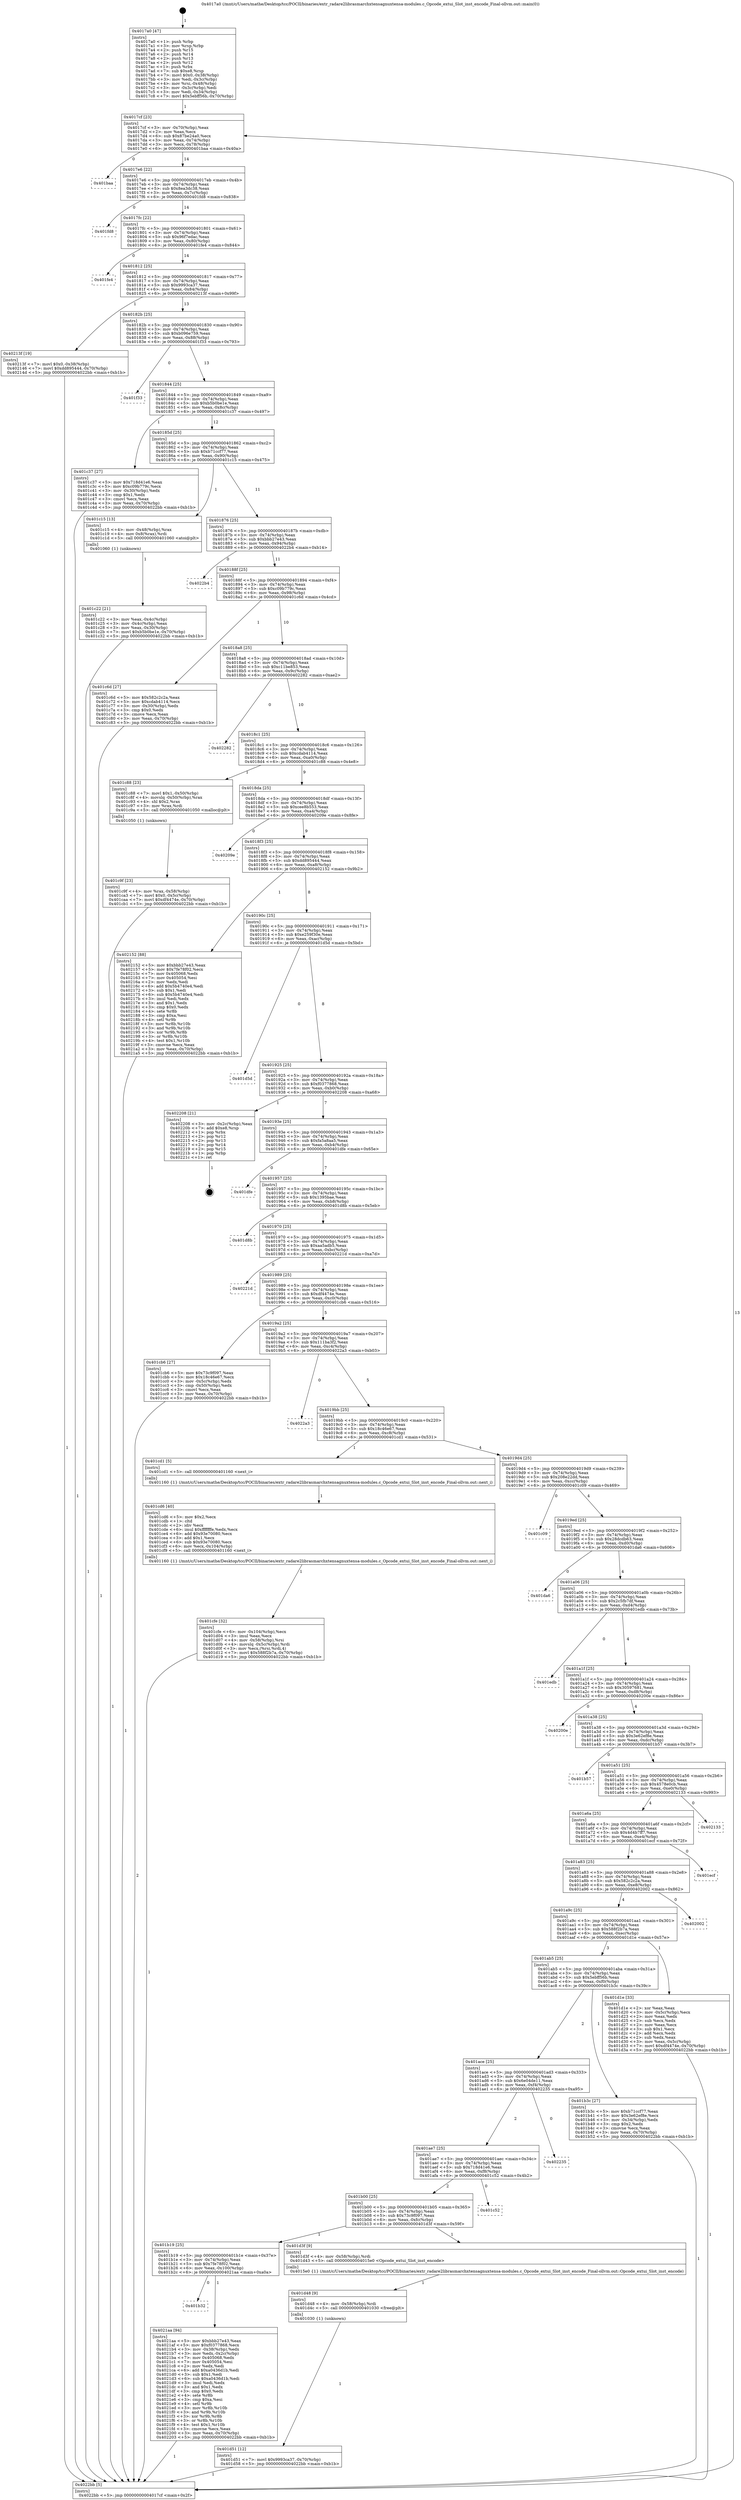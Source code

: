digraph "0x4017a0" {
  label = "0x4017a0 (/mnt/c/Users/mathe/Desktop/tcc/POCII/binaries/extr_radare2librasmarchxtensagnuxtensa-modules.c_Opcode_extui_Slot_inst_encode_Final-ollvm.out::main(0))"
  labelloc = "t"
  node[shape=record]

  Entry [label="",width=0.3,height=0.3,shape=circle,fillcolor=black,style=filled]
  "0x4017cf" [label="{
     0x4017cf [23]\l
     | [instrs]\l
     &nbsp;&nbsp;0x4017cf \<+3\>: mov -0x70(%rbp),%eax\l
     &nbsp;&nbsp;0x4017d2 \<+2\>: mov %eax,%ecx\l
     &nbsp;&nbsp;0x4017d4 \<+6\>: sub $0x87be24a0,%ecx\l
     &nbsp;&nbsp;0x4017da \<+3\>: mov %eax,-0x74(%rbp)\l
     &nbsp;&nbsp;0x4017dd \<+3\>: mov %ecx,-0x78(%rbp)\l
     &nbsp;&nbsp;0x4017e0 \<+6\>: je 0000000000401baa \<main+0x40a\>\l
  }"]
  "0x401baa" [label="{
     0x401baa\l
  }", style=dashed]
  "0x4017e6" [label="{
     0x4017e6 [22]\l
     | [instrs]\l
     &nbsp;&nbsp;0x4017e6 \<+5\>: jmp 00000000004017eb \<main+0x4b\>\l
     &nbsp;&nbsp;0x4017eb \<+3\>: mov -0x74(%rbp),%eax\l
     &nbsp;&nbsp;0x4017ee \<+5\>: sub $0x8ea3dc38,%eax\l
     &nbsp;&nbsp;0x4017f3 \<+3\>: mov %eax,-0x7c(%rbp)\l
     &nbsp;&nbsp;0x4017f6 \<+6\>: je 0000000000401fd8 \<main+0x838\>\l
  }"]
  Exit [label="",width=0.3,height=0.3,shape=circle,fillcolor=black,style=filled,peripheries=2]
  "0x401fd8" [label="{
     0x401fd8\l
  }", style=dashed]
  "0x4017fc" [label="{
     0x4017fc [22]\l
     | [instrs]\l
     &nbsp;&nbsp;0x4017fc \<+5\>: jmp 0000000000401801 \<main+0x61\>\l
     &nbsp;&nbsp;0x401801 \<+3\>: mov -0x74(%rbp),%eax\l
     &nbsp;&nbsp;0x401804 \<+5\>: sub $0x96f7edac,%eax\l
     &nbsp;&nbsp;0x401809 \<+3\>: mov %eax,-0x80(%rbp)\l
     &nbsp;&nbsp;0x40180c \<+6\>: je 0000000000401fe4 \<main+0x844\>\l
  }"]
  "0x401b32" [label="{
     0x401b32\l
  }", style=dashed]
  "0x401fe4" [label="{
     0x401fe4\l
  }", style=dashed]
  "0x401812" [label="{
     0x401812 [25]\l
     | [instrs]\l
     &nbsp;&nbsp;0x401812 \<+5\>: jmp 0000000000401817 \<main+0x77\>\l
     &nbsp;&nbsp;0x401817 \<+3\>: mov -0x74(%rbp),%eax\l
     &nbsp;&nbsp;0x40181a \<+5\>: sub $0x9993ca37,%eax\l
     &nbsp;&nbsp;0x40181f \<+6\>: mov %eax,-0x84(%rbp)\l
     &nbsp;&nbsp;0x401825 \<+6\>: je 000000000040213f \<main+0x99f\>\l
  }"]
  "0x4021aa" [label="{
     0x4021aa [94]\l
     | [instrs]\l
     &nbsp;&nbsp;0x4021aa \<+5\>: mov $0xbbb27e43,%eax\l
     &nbsp;&nbsp;0x4021af \<+5\>: mov $0xf0377868,%ecx\l
     &nbsp;&nbsp;0x4021b4 \<+3\>: mov -0x38(%rbp),%edx\l
     &nbsp;&nbsp;0x4021b7 \<+3\>: mov %edx,-0x2c(%rbp)\l
     &nbsp;&nbsp;0x4021ba \<+7\>: mov 0x405068,%edx\l
     &nbsp;&nbsp;0x4021c1 \<+7\>: mov 0x405054,%esi\l
     &nbsp;&nbsp;0x4021c8 \<+2\>: mov %edx,%edi\l
     &nbsp;&nbsp;0x4021ca \<+6\>: add $0xa0436d1b,%edi\l
     &nbsp;&nbsp;0x4021d0 \<+3\>: sub $0x1,%edi\l
     &nbsp;&nbsp;0x4021d3 \<+6\>: sub $0xa0436d1b,%edi\l
     &nbsp;&nbsp;0x4021d9 \<+3\>: imul %edi,%edx\l
     &nbsp;&nbsp;0x4021dc \<+3\>: and $0x1,%edx\l
     &nbsp;&nbsp;0x4021df \<+3\>: cmp $0x0,%edx\l
     &nbsp;&nbsp;0x4021e2 \<+4\>: sete %r8b\l
     &nbsp;&nbsp;0x4021e6 \<+3\>: cmp $0xa,%esi\l
     &nbsp;&nbsp;0x4021e9 \<+4\>: setl %r9b\l
     &nbsp;&nbsp;0x4021ed \<+3\>: mov %r8b,%r10b\l
     &nbsp;&nbsp;0x4021f0 \<+3\>: and %r9b,%r10b\l
     &nbsp;&nbsp;0x4021f3 \<+3\>: xor %r9b,%r8b\l
     &nbsp;&nbsp;0x4021f6 \<+3\>: or %r8b,%r10b\l
     &nbsp;&nbsp;0x4021f9 \<+4\>: test $0x1,%r10b\l
     &nbsp;&nbsp;0x4021fd \<+3\>: cmovne %ecx,%eax\l
     &nbsp;&nbsp;0x402200 \<+3\>: mov %eax,-0x70(%rbp)\l
     &nbsp;&nbsp;0x402203 \<+5\>: jmp 00000000004022bb \<main+0xb1b\>\l
  }"]
  "0x40213f" [label="{
     0x40213f [19]\l
     | [instrs]\l
     &nbsp;&nbsp;0x40213f \<+7\>: movl $0x0,-0x38(%rbp)\l
     &nbsp;&nbsp;0x402146 \<+7\>: movl $0xdd895444,-0x70(%rbp)\l
     &nbsp;&nbsp;0x40214d \<+5\>: jmp 00000000004022bb \<main+0xb1b\>\l
  }"]
  "0x40182b" [label="{
     0x40182b [25]\l
     | [instrs]\l
     &nbsp;&nbsp;0x40182b \<+5\>: jmp 0000000000401830 \<main+0x90\>\l
     &nbsp;&nbsp;0x401830 \<+3\>: mov -0x74(%rbp),%eax\l
     &nbsp;&nbsp;0x401833 \<+5\>: sub $0xb096e759,%eax\l
     &nbsp;&nbsp;0x401838 \<+6\>: mov %eax,-0x88(%rbp)\l
     &nbsp;&nbsp;0x40183e \<+6\>: je 0000000000401f33 \<main+0x793\>\l
  }"]
  "0x401d51" [label="{
     0x401d51 [12]\l
     | [instrs]\l
     &nbsp;&nbsp;0x401d51 \<+7\>: movl $0x9993ca37,-0x70(%rbp)\l
     &nbsp;&nbsp;0x401d58 \<+5\>: jmp 00000000004022bb \<main+0xb1b\>\l
  }"]
  "0x401f33" [label="{
     0x401f33\l
  }", style=dashed]
  "0x401844" [label="{
     0x401844 [25]\l
     | [instrs]\l
     &nbsp;&nbsp;0x401844 \<+5\>: jmp 0000000000401849 \<main+0xa9\>\l
     &nbsp;&nbsp;0x401849 \<+3\>: mov -0x74(%rbp),%eax\l
     &nbsp;&nbsp;0x40184c \<+5\>: sub $0xb5b0be1e,%eax\l
     &nbsp;&nbsp;0x401851 \<+6\>: mov %eax,-0x8c(%rbp)\l
     &nbsp;&nbsp;0x401857 \<+6\>: je 0000000000401c37 \<main+0x497\>\l
  }"]
  "0x401d48" [label="{
     0x401d48 [9]\l
     | [instrs]\l
     &nbsp;&nbsp;0x401d48 \<+4\>: mov -0x58(%rbp),%rdi\l
     &nbsp;&nbsp;0x401d4c \<+5\>: call 0000000000401030 \<free@plt\>\l
     | [calls]\l
     &nbsp;&nbsp;0x401030 \{1\} (unknown)\l
  }"]
  "0x401c37" [label="{
     0x401c37 [27]\l
     | [instrs]\l
     &nbsp;&nbsp;0x401c37 \<+5\>: mov $0x718d41e6,%eax\l
     &nbsp;&nbsp;0x401c3c \<+5\>: mov $0xc09b779c,%ecx\l
     &nbsp;&nbsp;0x401c41 \<+3\>: mov -0x30(%rbp),%edx\l
     &nbsp;&nbsp;0x401c44 \<+3\>: cmp $0x1,%edx\l
     &nbsp;&nbsp;0x401c47 \<+3\>: cmovl %ecx,%eax\l
     &nbsp;&nbsp;0x401c4a \<+3\>: mov %eax,-0x70(%rbp)\l
     &nbsp;&nbsp;0x401c4d \<+5\>: jmp 00000000004022bb \<main+0xb1b\>\l
  }"]
  "0x40185d" [label="{
     0x40185d [25]\l
     | [instrs]\l
     &nbsp;&nbsp;0x40185d \<+5\>: jmp 0000000000401862 \<main+0xc2\>\l
     &nbsp;&nbsp;0x401862 \<+3\>: mov -0x74(%rbp),%eax\l
     &nbsp;&nbsp;0x401865 \<+5\>: sub $0xb71ccf77,%eax\l
     &nbsp;&nbsp;0x40186a \<+6\>: mov %eax,-0x90(%rbp)\l
     &nbsp;&nbsp;0x401870 \<+6\>: je 0000000000401c15 \<main+0x475\>\l
  }"]
  "0x401b19" [label="{
     0x401b19 [25]\l
     | [instrs]\l
     &nbsp;&nbsp;0x401b19 \<+5\>: jmp 0000000000401b1e \<main+0x37e\>\l
     &nbsp;&nbsp;0x401b1e \<+3\>: mov -0x74(%rbp),%eax\l
     &nbsp;&nbsp;0x401b21 \<+5\>: sub $0x7fe78f02,%eax\l
     &nbsp;&nbsp;0x401b26 \<+6\>: mov %eax,-0x100(%rbp)\l
     &nbsp;&nbsp;0x401b2c \<+6\>: je 00000000004021aa \<main+0xa0a\>\l
  }"]
  "0x401c15" [label="{
     0x401c15 [13]\l
     | [instrs]\l
     &nbsp;&nbsp;0x401c15 \<+4\>: mov -0x48(%rbp),%rax\l
     &nbsp;&nbsp;0x401c19 \<+4\>: mov 0x8(%rax),%rdi\l
     &nbsp;&nbsp;0x401c1d \<+5\>: call 0000000000401060 \<atoi@plt\>\l
     | [calls]\l
     &nbsp;&nbsp;0x401060 \{1\} (unknown)\l
  }"]
  "0x401876" [label="{
     0x401876 [25]\l
     | [instrs]\l
     &nbsp;&nbsp;0x401876 \<+5\>: jmp 000000000040187b \<main+0xdb\>\l
     &nbsp;&nbsp;0x40187b \<+3\>: mov -0x74(%rbp),%eax\l
     &nbsp;&nbsp;0x40187e \<+5\>: sub $0xbbb27e43,%eax\l
     &nbsp;&nbsp;0x401883 \<+6\>: mov %eax,-0x94(%rbp)\l
     &nbsp;&nbsp;0x401889 \<+6\>: je 00000000004022b4 \<main+0xb14\>\l
  }"]
  "0x401d3f" [label="{
     0x401d3f [9]\l
     | [instrs]\l
     &nbsp;&nbsp;0x401d3f \<+4\>: mov -0x58(%rbp),%rdi\l
     &nbsp;&nbsp;0x401d43 \<+5\>: call 00000000004015e0 \<Opcode_extui_Slot_inst_encode\>\l
     | [calls]\l
     &nbsp;&nbsp;0x4015e0 \{1\} (/mnt/c/Users/mathe/Desktop/tcc/POCII/binaries/extr_radare2librasmarchxtensagnuxtensa-modules.c_Opcode_extui_Slot_inst_encode_Final-ollvm.out::Opcode_extui_Slot_inst_encode)\l
  }"]
  "0x4022b4" [label="{
     0x4022b4\l
  }", style=dashed]
  "0x40188f" [label="{
     0x40188f [25]\l
     | [instrs]\l
     &nbsp;&nbsp;0x40188f \<+5\>: jmp 0000000000401894 \<main+0xf4\>\l
     &nbsp;&nbsp;0x401894 \<+3\>: mov -0x74(%rbp),%eax\l
     &nbsp;&nbsp;0x401897 \<+5\>: sub $0xc09b779c,%eax\l
     &nbsp;&nbsp;0x40189c \<+6\>: mov %eax,-0x98(%rbp)\l
     &nbsp;&nbsp;0x4018a2 \<+6\>: je 0000000000401c6d \<main+0x4cd\>\l
  }"]
  "0x401b00" [label="{
     0x401b00 [25]\l
     | [instrs]\l
     &nbsp;&nbsp;0x401b00 \<+5\>: jmp 0000000000401b05 \<main+0x365\>\l
     &nbsp;&nbsp;0x401b05 \<+3\>: mov -0x74(%rbp),%eax\l
     &nbsp;&nbsp;0x401b08 \<+5\>: sub $0x73c9f097,%eax\l
     &nbsp;&nbsp;0x401b0d \<+6\>: mov %eax,-0xfc(%rbp)\l
     &nbsp;&nbsp;0x401b13 \<+6\>: je 0000000000401d3f \<main+0x59f\>\l
  }"]
  "0x401c6d" [label="{
     0x401c6d [27]\l
     | [instrs]\l
     &nbsp;&nbsp;0x401c6d \<+5\>: mov $0x582c2c2a,%eax\l
     &nbsp;&nbsp;0x401c72 \<+5\>: mov $0xcdab4114,%ecx\l
     &nbsp;&nbsp;0x401c77 \<+3\>: mov -0x30(%rbp),%edx\l
     &nbsp;&nbsp;0x401c7a \<+3\>: cmp $0x0,%edx\l
     &nbsp;&nbsp;0x401c7d \<+3\>: cmove %ecx,%eax\l
     &nbsp;&nbsp;0x401c80 \<+3\>: mov %eax,-0x70(%rbp)\l
     &nbsp;&nbsp;0x401c83 \<+5\>: jmp 00000000004022bb \<main+0xb1b\>\l
  }"]
  "0x4018a8" [label="{
     0x4018a8 [25]\l
     | [instrs]\l
     &nbsp;&nbsp;0x4018a8 \<+5\>: jmp 00000000004018ad \<main+0x10d\>\l
     &nbsp;&nbsp;0x4018ad \<+3\>: mov -0x74(%rbp),%eax\l
     &nbsp;&nbsp;0x4018b0 \<+5\>: sub $0xc11be853,%eax\l
     &nbsp;&nbsp;0x4018b5 \<+6\>: mov %eax,-0x9c(%rbp)\l
     &nbsp;&nbsp;0x4018bb \<+6\>: je 0000000000402282 \<main+0xae2\>\l
  }"]
  "0x401c52" [label="{
     0x401c52\l
  }", style=dashed]
  "0x402282" [label="{
     0x402282\l
  }", style=dashed]
  "0x4018c1" [label="{
     0x4018c1 [25]\l
     | [instrs]\l
     &nbsp;&nbsp;0x4018c1 \<+5\>: jmp 00000000004018c6 \<main+0x126\>\l
     &nbsp;&nbsp;0x4018c6 \<+3\>: mov -0x74(%rbp),%eax\l
     &nbsp;&nbsp;0x4018c9 \<+5\>: sub $0xcdab4114,%eax\l
     &nbsp;&nbsp;0x4018ce \<+6\>: mov %eax,-0xa0(%rbp)\l
     &nbsp;&nbsp;0x4018d4 \<+6\>: je 0000000000401c88 \<main+0x4e8\>\l
  }"]
  "0x401ae7" [label="{
     0x401ae7 [25]\l
     | [instrs]\l
     &nbsp;&nbsp;0x401ae7 \<+5\>: jmp 0000000000401aec \<main+0x34c\>\l
     &nbsp;&nbsp;0x401aec \<+3\>: mov -0x74(%rbp),%eax\l
     &nbsp;&nbsp;0x401aef \<+5\>: sub $0x718d41e6,%eax\l
     &nbsp;&nbsp;0x401af4 \<+6\>: mov %eax,-0xf8(%rbp)\l
     &nbsp;&nbsp;0x401afa \<+6\>: je 0000000000401c52 \<main+0x4b2\>\l
  }"]
  "0x401c88" [label="{
     0x401c88 [23]\l
     | [instrs]\l
     &nbsp;&nbsp;0x401c88 \<+7\>: movl $0x1,-0x50(%rbp)\l
     &nbsp;&nbsp;0x401c8f \<+4\>: movslq -0x50(%rbp),%rax\l
     &nbsp;&nbsp;0x401c93 \<+4\>: shl $0x2,%rax\l
     &nbsp;&nbsp;0x401c97 \<+3\>: mov %rax,%rdi\l
     &nbsp;&nbsp;0x401c9a \<+5\>: call 0000000000401050 \<malloc@plt\>\l
     | [calls]\l
     &nbsp;&nbsp;0x401050 \{1\} (unknown)\l
  }"]
  "0x4018da" [label="{
     0x4018da [25]\l
     | [instrs]\l
     &nbsp;&nbsp;0x4018da \<+5\>: jmp 00000000004018df \<main+0x13f\>\l
     &nbsp;&nbsp;0x4018df \<+3\>: mov -0x74(%rbp),%eax\l
     &nbsp;&nbsp;0x4018e2 \<+5\>: sub $0xcee8b553,%eax\l
     &nbsp;&nbsp;0x4018e7 \<+6\>: mov %eax,-0xa4(%rbp)\l
     &nbsp;&nbsp;0x4018ed \<+6\>: je 000000000040209e \<main+0x8fe\>\l
  }"]
  "0x402235" [label="{
     0x402235\l
  }", style=dashed]
  "0x40209e" [label="{
     0x40209e\l
  }", style=dashed]
  "0x4018f3" [label="{
     0x4018f3 [25]\l
     | [instrs]\l
     &nbsp;&nbsp;0x4018f3 \<+5\>: jmp 00000000004018f8 \<main+0x158\>\l
     &nbsp;&nbsp;0x4018f8 \<+3\>: mov -0x74(%rbp),%eax\l
     &nbsp;&nbsp;0x4018fb \<+5\>: sub $0xdd895444,%eax\l
     &nbsp;&nbsp;0x401900 \<+6\>: mov %eax,-0xa8(%rbp)\l
     &nbsp;&nbsp;0x401906 \<+6\>: je 0000000000402152 \<main+0x9b2\>\l
  }"]
  "0x401cfe" [label="{
     0x401cfe [32]\l
     | [instrs]\l
     &nbsp;&nbsp;0x401cfe \<+6\>: mov -0x104(%rbp),%ecx\l
     &nbsp;&nbsp;0x401d04 \<+3\>: imul %eax,%ecx\l
     &nbsp;&nbsp;0x401d07 \<+4\>: mov -0x58(%rbp),%rsi\l
     &nbsp;&nbsp;0x401d0b \<+4\>: movslq -0x5c(%rbp),%rdi\l
     &nbsp;&nbsp;0x401d0f \<+3\>: mov %ecx,(%rsi,%rdi,4)\l
     &nbsp;&nbsp;0x401d12 \<+7\>: movl $0x588f2b7a,-0x70(%rbp)\l
     &nbsp;&nbsp;0x401d19 \<+5\>: jmp 00000000004022bb \<main+0xb1b\>\l
  }"]
  "0x402152" [label="{
     0x402152 [88]\l
     | [instrs]\l
     &nbsp;&nbsp;0x402152 \<+5\>: mov $0xbbb27e43,%eax\l
     &nbsp;&nbsp;0x402157 \<+5\>: mov $0x7fe78f02,%ecx\l
     &nbsp;&nbsp;0x40215c \<+7\>: mov 0x405068,%edx\l
     &nbsp;&nbsp;0x402163 \<+7\>: mov 0x405054,%esi\l
     &nbsp;&nbsp;0x40216a \<+2\>: mov %edx,%edi\l
     &nbsp;&nbsp;0x40216c \<+6\>: add $0x5b4740e4,%edi\l
     &nbsp;&nbsp;0x402172 \<+3\>: sub $0x1,%edi\l
     &nbsp;&nbsp;0x402175 \<+6\>: sub $0x5b4740e4,%edi\l
     &nbsp;&nbsp;0x40217b \<+3\>: imul %edi,%edx\l
     &nbsp;&nbsp;0x40217e \<+3\>: and $0x1,%edx\l
     &nbsp;&nbsp;0x402181 \<+3\>: cmp $0x0,%edx\l
     &nbsp;&nbsp;0x402184 \<+4\>: sete %r8b\l
     &nbsp;&nbsp;0x402188 \<+3\>: cmp $0xa,%esi\l
     &nbsp;&nbsp;0x40218b \<+4\>: setl %r9b\l
     &nbsp;&nbsp;0x40218f \<+3\>: mov %r8b,%r10b\l
     &nbsp;&nbsp;0x402192 \<+3\>: and %r9b,%r10b\l
     &nbsp;&nbsp;0x402195 \<+3\>: xor %r9b,%r8b\l
     &nbsp;&nbsp;0x402198 \<+3\>: or %r8b,%r10b\l
     &nbsp;&nbsp;0x40219b \<+4\>: test $0x1,%r10b\l
     &nbsp;&nbsp;0x40219f \<+3\>: cmovne %ecx,%eax\l
     &nbsp;&nbsp;0x4021a2 \<+3\>: mov %eax,-0x70(%rbp)\l
     &nbsp;&nbsp;0x4021a5 \<+5\>: jmp 00000000004022bb \<main+0xb1b\>\l
  }"]
  "0x40190c" [label="{
     0x40190c [25]\l
     | [instrs]\l
     &nbsp;&nbsp;0x40190c \<+5\>: jmp 0000000000401911 \<main+0x171\>\l
     &nbsp;&nbsp;0x401911 \<+3\>: mov -0x74(%rbp),%eax\l
     &nbsp;&nbsp;0x401914 \<+5\>: sub $0xe259f30e,%eax\l
     &nbsp;&nbsp;0x401919 \<+6\>: mov %eax,-0xac(%rbp)\l
     &nbsp;&nbsp;0x40191f \<+6\>: je 0000000000401d5d \<main+0x5bd\>\l
  }"]
  "0x401cd6" [label="{
     0x401cd6 [40]\l
     | [instrs]\l
     &nbsp;&nbsp;0x401cd6 \<+5\>: mov $0x2,%ecx\l
     &nbsp;&nbsp;0x401cdb \<+1\>: cltd\l
     &nbsp;&nbsp;0x401cdc \<+2\>: idiv %ecx\l
     &nbsp;&nbsp;0x401cde \<+6\>: imul $0xfffffffe,%edx,%ecx\l
     &nbsp;&nbsp;0x401ce4 \<+6\>: add $0x93e70080,%ecx\l
     &nbsp;&nbsp;0x401cea \<+3\>: add $0x1,%ecx\l
     &nbsp;&nbsp;0x401ced \<+6\>: sub $0x93e70080,%ecx\l
     &nbsp;&nbsp;0x401cf3 \<+6\>: mov %ecx,-0x104(%rbp)\l
     &nbsp;&nbsp;0x401cf9 \<+5\>: call 0000000000401160 \<next_i\>\l
     | [calls]\l
     &nbsp;&nbsp;0x401160 \{1\} (/mnt/c/Users/mathe/Desktop/tcc/POCII/binaries/extr_radare2librasmarchxtensagnuxtensa-modules.c_Opcode_extui_Slot_inst_encode_Final-ollvm.out::next_i)\l
  }"]
  "0x401d5d" [label="{
     0x401d5d\l
  }", style=dashed]
  "0x401925" [label="{
     0x401925 [25]\l
     | [instrs]\l
     &nbsp;&nbsp;0x401925 \<+5\>: jmp 000000000040192a \<main+0x18a\>\l
     &nbsp;&nbsp;0x40192a \<+3\>: mov -0x74(%rbp),%eax\l
     &nbsp;&nbsp;0x40192d \<+5\>: sub $0xf0377868,%eax\l
     &nbsp;&nbsp;0x401932 \<+6\>: mov %eax,-0xb0(%rbp)\l
     &nbsp;&nbsp;0x401938 \<+6\>: je 0000000000402208 \<main+0xa68\>\l
  }"]
  "0x401c9f" [label="{
     0x401c9f [23]\l
     | [instrs]\l
     &nbsp;&nbsp;0x401c9f \<+4\>: mov %rax,-0x58(%rbp)\l
     &nbsp;&nbsp;0x401ca3 \<+7\>: movl $0x0,-0x5c(%rbp)\l
     &nbsp;&nbsp;0x401caa \<+7\>: movl $0xdf4474e,-0x70(%rbp)\l
     &nbsp;&nbsp;0x401cb1 \<+5\>: jmp 00000000004022bb \<main+0xb1b\>\l
  }"]
  "0x402208" [label="{
     0x402208 [21]\l
     | [instrs]\l
     &nbsp;&nbsp;0x402208 \<+3\>: mov -0x2c(%rbp),%eax\l
     &nbsp;&nbsp;0x40220b \<+7\>: add $0xe8,%rsp\l
     &nbsp;&nbsp;0x402212 \<+1\>: pop %rbx\l
     &nbsp;&nbsp;0x402213 \<+2\>: pop %r12\l
     &nbsp;&nbsp;0x402215 \<+2\>: pop %r13\l
     &nbsp;&nbsp;0x402217 \<+2\>: pop %r14\l
     &nbsp;&nbsp;0x402219 \<+2\>: pop %r15\l
     &nbsp;&nbsp;0x40221b \<+1\>: pop %rbp\l
     &nbsp;&nbsp;0x40221c \<+1\>: ret\l
  }"]
  "0x40193e" [label="{
     0x40193e [25]\l
     | [instrs]\l
     &nbsp;&nbsp;0x40193e \<+5\>: jmp 0000000000401943 \<main+0x1a3\>\l
     &nbsp;&nbsp;0x401943 \<+3\>: mov -0x74(%rbp),%eax\l
     &nbsp;&nbsp;0x401946 \<+5\>: sub $0xfa5a8aa5,%eax\l
     &nbsp;&nbsp;0x40194b \<+6\>: mov %eax,-0xb4(%rbp)\l
     &nbsp;&nbsp;0x401951 \<+6\>: je 0000000000401dfe \<main+0x65e\>\l
  }"]
  "0x401c22" [label="{
     0x401c22 [21]\l
     | [instrs]\l
     &nbsp;&nbsp;0x401c22 \<+3\>: mov %eax,-0x4c(%rbp)\l
     &nbsp;&nbsp;0x401c25 \<+3\>: mov -0x4c(%rbp),%eax\l
     &nbsp;&nbsp;0x401c28 \<+3\>: mov %eax,-0x30(%rbp)\l
     &nbsp;&nbsp;0x401c2b \<+7\>: movl $0xb5b0be1e,-0x70(%rbp)\l
     &nbsp;&nbsp;0x401c32 \<+5\>: jmp 00000000004022bb \<main+0xb1b\>\l
  }"]
  "0x401dfe" [label="{
     0x401dfe\l
  }", style=dashed]
  "0x401957" [label="{
     0x401957 [25]\l
     | [instrs]\l
     &nbsp;&nbsp;0x401957 \<+5\>: jmp 000000000040195c \<main+0x1bc\>\l
     &nbsp;&nbsp;0x40195c \<+3\>: mov -0x74(%rbp),%eax\l
     &nbsp;&nbsp;0x40195f \<+5\>: sub $0x1395bae,%eax\l
     &nbsp;&nbsp;0x401964 \<+6\>: mov %eax,-0xb8(%rbp)\l
     &nbsp;&nbsp;0x40196a \<+6\>: je 0000000000401d8b \<main+0x5eb\>\l
  }"]
  "0x4017a0" [label="{
     0x4017a0 [47]\l
     | [instrs]\l
     &nbsp;&nbsp;0x4017a0 \<+1\>: push %rbp\l
     &nbsp;&nbsp;0x4017a1 \<+3\>: mov %rsp,%rbp\l
     &nbsp;&nbsp;0x4017a4 \<+2\>: push %r15\l
     &nbsp;&nbsp;0x4017a6 \<+2\>: push %r14\l
     &nbsp;&nbsp;0x4017a8 \<+2\>: push %r13\l
     &nbsp;&nbsp;0x4017aa \<+2\>: push %r12\l
     &nbsp;&nbsp;0x4017ac \<+1\>: push %rbx\l
     &nbsp;&nbsp;0x4017ad \<+7\>: sub $0xe8,%rsp\l
     &nbsp;&nbsp;0x4017b4 \<+7\>: movl $0x0,-0x38(%rbp)\l
     &nbsp;&nbsp;0x4017bb \<+3\>: mov %edi,-0x3c(%rbp)\l
     &nbsp;&nbsp;0x4017be \<+4\>: mov %rsi,-0x48(%rbp)\l
     &nbsp;&nbsp;0x4017c2 \<+3\>: mov -0x3c(%rbp),%edi\l
     &nbsp;&nbsp;0x4017c5 \<+3\>: mov %edi,-0x34(%rbp)\l
     &nbsp;&nbsp;0x4017c8 \<+7\>: movl $0x5ebff56b,-0x70(%rbp)\l
  }"]
  "0x401d8b" [label="{
     0x401d8b\l
  }", style=dashed]
  "0x401970" [label="{
     0x401970 [25]\l
     | [instrs]\l
     &nbsp;&nbsp;0x401970 \<+5\>: jmp 0000000000401975 \<main+0x1d5\>\l
     &nbsp;&nbsp;0x401975 \<+3\>: mov -0x74(%rbp),%eax\l
     &nbsp;&nbsp;0x401978 \<+5\>: sub $0xaa5adb5,%eax\l
     &nbsp;&nbsp;0x40197d \<+6\>: mov %eax,-0xbc(%rbp)\l
     &nbsp;&nbsp;0x401983 \<+6\>: je 000000000040221d \<main+0xa7d\>\l
  }"]
  "0x4022bb" [label="{
     0x4022bb [5]\l
     | [instrs]\l
     &nbsp;&nbsp;0x4022bb \<+5\>: jmp 00000000004017cf \<main+0x2f\>\l
  }"]
  "0x40221d" [label="{
     0x40221d\l
  }", style=dashed]
  "0x401989" [label="{
     0x401989 [25]\l
     | [instrs]\l
     &nbsp;&nbsp;0x401989 \<+5\>: jmp 000000000040198e \<main+0x1ee\>\l
     &nbsp;&nbsp;0x40198e \<+3\>: mov -0x74(%rbp),%eax\l
     &nbsp;&nbsp;0x401991 \<+5\>: sub $0xdf4474e,%eax\l
     &nbsp;&nbsp;0x401996 \<+6\>: mov %eax,-0xc0(%rbp)\l
     &nbsp;&nbsp;0x40199c \<+6\>: je 0000000000401cb6 \<main+0x516\>\l
  }"]
  "0x401ace" [label="{
     0x401ace [25]\l
     | [instrs]\l
     &nbsp;&nbsp;0x401ace \<+5\>: jmp 0000000000401ad3 \<main+0x333\>\l
     &nbsp;&nbsp;0x401ad3 \<+3\>: mov -0x74(%rbp),%eax\l
     &nbsp;&nbsp;0x401ad6 \<+5\>: sub $0x6e04de11,%eax\l
     &nbsp;&nbsp;0x401adb \<+6\>: mov %eax,-0xf4(%rbp)\l
     &nbsp;&nbsp;0x401ae1 \<+6\>: je 0000000000402235 \<main+0xa95\>\l
  }"]
  "0x401cb6" [label="{
     0x401cb6 [27]\l
     | [instrs]\l
     &nbsp;&nbsp;0x401cb6 \<+5\>: mov $0x73c9f097,%eax\l
     &nbsp;&nbsp;0x401cbb \<+5\>: mov $0x18c46e67,%ecx\l
     &nbsp;&nbsp;0x401cc0 \<+3\>: mov -0x5c(%rbp),%edx\l
     &nbsp;&nbsp;0x401cc3 \<+3\>: cmp -0x50(%rbp),%edx\l
     &nbsp;&nbsp;0x401cc6 \<+3\>: cmovl %ecx,%eax\l
     &nbsp;&nbsp;0x401cc9 \<+3\>: mov %eax,-0x70(%rbp)\l
     &nbsp;&nbsp;0x401ccc \<+5\>: jmp 00000000004022bb \<main+0xb1b\>\l
  }"]
  "0x4019a2" [label="{
     0x4019a2 [25]\l
     | [instrs]\l
     &nbsp;&nbsp;0x4019a2 \<+5\>: jmp 00000000004019a7 \<main+0x207\>\l
     &nbsp;&nbsp;0x4019a7 \<+3\>: mov -0x74(%rbp),%eax\l
     &nbsp;&nbsp;0x4019aa \<+5\>: sub $0x111ba3f2,%eax\l
     &nbsp;&nbsp;0x4019af \<+6\>: mov %eax,-0xc4(%rbp)\l
     &nbsp;&nbsp;0x4019b5 \<+6\>: je 00000000004022a3 \<main+0xb03\>\l
  }"]
  "0x401b3c" [label="{
     0x401b3c [27]\l
     | [instrs]\l
     &nbsp;&nbsp;0x401b3c \<+5\>: mov $0xb71ccf77,%eax\l
     &nbsp;&nbsp;0x401b41 \<+5\>: mov $0x3e62ef8e,%ecx\l
     &nbsp;&nbsp;0x401b46 \<+3\>: mov -0x34(%rbp),%edx\l
     &nbsp;&nbsp;0x401b49 \<+3\>: cmp $0x2,%edx\l
     &nbsp;&nbsp;0x401b4c \<+3\>: cmovne %ecx,%eax\l
     &nbsp;&nbsp;0x401b4f \<+3\>: mov %eax,-0x70(%rbp)\l
     &nbsp;&nbsp;0x401b52 \<+5\>: jmp 00000000004022bb \<main+0xb1b\>\l
  }"]
  "0x4022a3" [label="{
     0x4022a3\l
  }", style=dashed]
  "0x4019bb" [label="{
     0x4019bb [25]\l
     | [instrs]\l
     &nbsp;&nbsp;0x4019bb \<+5\>: jmp 00000000004019c0 \<main+0x220\>\l
     &nbsp;&nbsp;0x4019c0 \<+3\>: mov -0x74(%rbp),%eax\l
     &nbsp;&nbsp;0x4019c3 \<+5\>: sub $0x18c46e67,%eax\l
     &nbsp;&nbsp;0x4019c8 \<+6\>: mov %eax,-0xc8(%rbp)\l
     &nbsp;&nbsp;0x4019ce \<+6\>: je 0000000000401cd1 \<main+0x531\>\l
  }"]
  "0x401ab5" [label="{
     0x401ab5 [25]\l
     | [instrs]\l
     &nbsp;&nbsp;0x401ab5 \<+5\>: jmp 0000000000401aba \<main+0x31a\>\l
     &nbsp;&nbsp;0x401aba \<+3\>: mov -0x74(%rbp),%eax\l
     &nbsp;&nbsp;0x401abd \<+5\>: sub $0x5ebff56b,%eax\l
     &nbsp;&nbsp;0x401ac2 \<+6\>: mov %eax,-0xf0(%rbp)\l
     &nbsp;&nbsp;0x401ac8 \<+6\>: je 0000000000401b3c \<main+0x39c\>\l
  }"]
  "0x401cd1" [label="{
     0x401cd1 [5]\l
     | [instrs]\l
     &nbsp;&nbsp;0x401cd1 \<+5\>: call 0000000000401160 \<next_i\>\l
     | [calls]\l
     &nbsp;&nbsp;0x401160 \{1\} (/mnt/c/Users/mathe/Desktop/tcc/POCII/binaries/extr_radare2librasmarchxtensagnuxtensa-modules.c_Opcode_extui_Slot_inst_encode_Final-ollvm.out::next_i)\l
  }"]
  "0x4019d4" [label="{
     0x4019d4 [25]\l
     | [instrs]\l
     &nbsp;&nbsp;0x4019d4 \<+5\>: jmp 00000000004019d9 \<main+0x239\>\l
     &nbsp;&nbsp;0x4019d9 \<+3\>: mov -0x74(%rbp),%eax\l
     &nbsp;&nbsp;0x4019dc \<+5\>: sub $0x208e22dd,%eax\l
     &nbsp;&nbsp;0x4019e1 \<+6\>: mov %eax,-0xcc(%rbp)\l
     &nbsp;&nbsp;0x4019e7 \<+6\>: je 0000000000401c09 \<main+0x469\>\l
  }"]
  "0x401d1e" [label="{
     0x401d1e [33]\l
     | [instrs]\l
     &nbsp;&nbsp;0x401d1e \<+2\>: xor %eax,%eax\l
     &nbsp;&nbsp;0x401d20 \<+3\>: mov -0x5c(%rbp),%ecx\l
     &nbsp;&nbsp;0x401d23 \<+2\>: mov %eax,%edx\l
     &nbsp;&nbsp;0x401d25 \<+2\>: sub %ecx,%edx\l
     &nbsp;&nbsp;0x401d27 \<+2\>: mov %eax,%ecx\l
     &nbsp;&nbsp;0x401d29 \<+3\>: sub $0x1,%ecx\l
     &nbsp;&nbsp;0x401d2c \<+2\>: add %ecx,%edx\l
     &nbsp;&nbsp;0x401d2e \<+2\>: sub %edx,%eax\l
     &nbsp;&nbsp;0x401d30 \<+3\>: mov %eax,-0x5c(%rbp)\l
     &nbsp;&nbsp;0x401d33 \<+7\>: movl $0xdf4474e,-0x70(%rbp)\l
     &nbsp;&nbsp;0x401d3a \<+5\>: jmp 00000000004022bb \<main+0xb1b\>\l
  }"]
  "0x401c09" [label="{
     0x401c09\l
  }", style=dashed]
  "0x4019ed" [label="{
     0x4019ed [25]\l
     | [instrs]\l
     &nbsp;&nbsp;0x4019ed \<+5\>: jmp 00000000004019f2 \<main+0x252\>\l
     &nbsp;&nbsp;0x4019f2 \<+3\>: mov -0x74(%rbp),%eax\l
     &nbsp;&nbsp;0x4019f5 \<+5\>: sub $0x28dcdb63,%eax\l
     &nbsp;&nbsp;0x4019fa \<+6\>: mov %eax,-0xd0(%rbp)\l
     &nbsp;&nbsp;0x401a00 \<+6\>: je 0000000000401da6 \<main+0x606\>\l
  }"]
  "0x401a9c" [label="{
     0x401a9c [25]\l
     | [instrs]\l
     &nbsp;&nbsp;0x401a9c \<+5\>: jmp 0000000000401aa1 \<main+0x301\>\l
     &nbsp;&nbsp;0x401aa1 \<+3\>: mov -0x74(%rbp),%eax\l
     &nbsp;&nbsp;0x401aa4 \<+5\>: sub $0x588f2b7a,%eax\l
     &nbsp;&nbsp;0x401aa9 \<+6\>: mov %eax,-0xec(%rbp)\l
     &nbsp;&nbsp;0x401aaf \<+6\>: je 0000000000401d1e \<main+0x57e\>\l
  }"]
  "0x401da6" [label="{
     0x401da6\l
  }", style=dashed]
  "0x401a06" [label="{
     0x401a06 [25]\l
     | [instrs]\l
     &nbsp;&nbsp;0x401a06 \<+5\>: jmp 0000000000401a0b \<main+0x26b\>\l
     &nbsp;&nbsp;0x401a0b \<+3\>: mov -0x74(%rbp),%eax\l
     &nbsp;&nbsp;0x401a0e \<+5\>: sub $0x2c5fb7df,%eax\l
     &nbsp;&nbsp;0x401a13 \<+6\>: mov %eax,-0xd4(%rbp)\l
     &nbsp;&nbsp;0x401a19 \<+6\>: je 0000000000401edb \<main+0x73b\>\l
  }"]
  "0x402002" [label="{
     0x402002\l
  }", style=dashed]
  "0x401edb" [label="{
     0x401edb\l
  }", style=dashed]
  "0x401a1f" [label="{
     0x401a1f [25]\l
     | [instrs]\l
     &nbsp;&nbsp;0x401a1f \<+5\>: jmp 0000000000401a24 \<main+0x284\>\l
     &nbsp;&nbsp;0x401a24 \<+3\>: mov -0x74(%rbp),%eax\l
     &nbsp;&nbsp;0x401a27 \<+5\>: sub $0x30597681,%eax\l
     &nbsp;&nbsp;0x401a2c \<+6\>: mov %eax,-0xd8(%rbp)\l
     &nbsp;&nbsp;0x401a32 \<+6\>: je 000000000040200e \<main+0x86e\>\l
  }"]
  "0x401a83" [label="{
     0x401a83 [25]\l
     | [instrs]\l
     &nbsp;&nbsp;0x401a83 \<+5\>: jmp 0000000000401a88 \<main+0x2e8\>\l
     &nbsp;&nbsp;0x401a88 \<+3\>: mov -0x74(%rbp),%eax\l
     &nbsp;&nbsp;0x401a8b \<+5\>: sub $0x582c2c2a,%eax\l
     &nbsp;&nbsp;0x401a90 \<+6\>: mov %eax,-0xe8(%rbp)\l
     &nbsp;&nbsp;0x401a96 \<+6\>: je 0000000000402002 \<main+0x862\>\l
  }"]
  "0x40200e" [label="{
     0x40200e\l
  }", style=dashed]
  "0x401a38" [label="{
     0x401a38 [25]\l
     | [instrs]\l
     &nbsp;&nbsp;0x401a38 \<+5\>: jmp 0000000000401a3d \<main+0x29d\>\l
     &nbsp;&nbsp;0x401a3d \<+3\>: mov -0x74(%rbp),%eax\l
     &nbsp;&nbsp;0x401a40 \<+5\>: sub $0x3e62ef8e,%eax\l
     &nbsp;&nbsp;0x401a45 \<+6\>: mov %eax,-0xdc(%rbp)\l
     &nbsp;&nbsp;0x401a4b \<+6\>: je 0000000000401b57 \<main+0x3b7\>\l
  }"]
  "0x401ecf" [label="{
     0x401ecf\l
  }", style=dashed]
  "0x401b57" [label="{
     0x401b57\l
  }", style=dashed]
  "0x401a51" [label="{
     0x401a51 [25]\l
     | [instrs]\l
     &nbsp;&nbsp;0x401a51 \<+5\>: jmp 0000000000401a56 \<main+0x2b6\>\l
     &nbsp;&nbsp;0x401a56 \<+3\>: mov -0x74(%rbp),%eax\l
     &nbsp;&nbsp;0x401a59 \<+5\>: sub $0x4578e0cb,%eax\l
     &nbsp;&nbsp;0x401a5e \<+6\>: mov %eax,-0xe0(%rbp)\l
     &nbsp;&nbsp;0x401a64 \<+6\>: je 0000000000402133 \<main+0x993\>\l
  }"]
  "0x401a6a" [label="{
     0x401a6a [25]\l
     | [instrs]\l
     &nbsp;&nbsp;0x401a6a \<+5\>: jmp 0000000000401a6f \<main+0x2cf\>\l
     &nbsp;&nbsp;0x401a6f \<+3\>: mov -0x74(%rbp),%eax\l
     &nbsp;&nbsp;0x401a72 \<+5\>: sub $0x4d4b7ff7,%eax\l
     &nbsp;&nbsp;0x401a77 \<+6\>: mov %eax,-0xe4(%rbp)\l
     &nbsp;&nbsp;0x401a7d \<+6\>: je 0000000000401ecf \<main+0x72f\>\l
  }"]
  "0x402133" [label="{
     0x402133\l
  }", style=dashed]
  Entry -> "0x4017a0" [label=" 1"]
  "0x4017cf" -> "0x401baa" [label=" 0"]
  "0x4017cf" -> "0x4017e6" [label=" 14"]
  "0x402208" -> Exit [label=" 1"]
  "0x4017e6" -> "0x401fd8" [label=" 0"]
  "0x4017e6" -> "0x4017fc" [label=" 14"]
  "0x4021aa" -> "0x4022bb" [label=" 1"]
  "0x4017fc" -> "0x401fe4" [label=" 0"]
  "0x4017fc" -> "0x401812" [label=" 14"]
  "0x401b19" -> "0x401b32" [label=" 0"]
  "0x401812" -> "0x40213f" [label=" 1"]
  "0x401812" -> "0x40182b" [label=" 13"]
  "0x401b19" -> "0x4021aa" [label=" 1"]
  "0x40182b" -> "0x401f33" [label=" 0"]
  "0x40182b" -> "0x401844" [label=" 13"]
  "0x402152" -> "0x4022bb" [label=" 1"]
  "0x401844" -> "0x401c37" [label=" 1"]
  "0x401844" -> "0x40185d" [label=" 12"]
  "0x40213f" -> "0x4022bb" [label=" 1"]
  "0x40185d" -> "0x401c15" [label=" 1"]
  "0x40185d" -> "0x401876" [label=" 11"]
  "0x401d51" -> "0x4022bb" [label=" 1"]
  "0x401876" -> "0x4022b4" [label=" 0"]
  "0x401876" -> "0x40188f" [label=" 11"]
  "0x401d48" -> "0x401d51" [label=" 1"]
  "0x40188f" -> "0x401c6d" [label=" 1"]
  "0x40188f" -> "0x4018a8" [label=" 10"]
  "0x401b00" -> "0x401b19" [label=" 1"]
  "0x4018a8" -> "0x402282" [label=" 0"]
  "0x4018a8" -> "0x4018c1" [label=" 10"]
  "0x401b00" -> "0x401d3f" [label=" 1"]
  "0x4018c1" -> "0x401c88" [label=" 1"]
  "0x4018c1" -> "0x4018da" [label=" 9"]
  "0x401ae7" -> "0x401b00" [label=" 2"]
  "0x4018da" -> "0x40209e" [label=" 0"]
  "0x4018da" -> "0x4018f3" [label=" 9"]
  "0x401ae7" -> "0x401c52" [label=" 0"]
  "0x4018f3" -> "0x402152" [label=" 1"]
  "0x4018f3" -> "0x40190c" [label=" 8"]
  "0x401ace" -> "0x401ae7" [label=" 2"]
  "0x40190c" -> "0x401d5d" [label=" 0"]
  "0x40190c" -> "0x401925" [label=" 8"]
  "0x401ace" -> "0x402235" [label=" 0"]
  "0x401925" -> "0x402208" [label=" 1"]
  "0x401925" -> "0x40193e" [label=" 7"]
  "0x401d3f" -> "0x401d48" [label=" 1"]
  "0x40193e" -> "0x401dfe" [label=" 0"]
  "0x40193e" -> "0x401957" [label=" 7"]
  "0x401d1e" -> "0x4022bb" [label=" 1"]
  "0x401957" -> "0x401d8b" [label=" 0"]
  "0x401957" -> "0x401970" [label=" 7"]
  "0x401cfe" -> "0x4022bb" [label=" 1"]
  "0x401970" -> "0x40221d" [label=" 0"]
  "0x401970" -> "0x401989" [label=" 7"]
  "0x401cd6" -> "0x401cfe" [label=" 1"]
  "0x401989" -> "0x401cb6" [label=" 2"]
  "0x401989" -> "0x4019a2" [label=" 5"]
  "0x401cd1" -> "0x401cd6" [label=" 1"]
  "0x4019a2" -> "0x4022a3" [label=" 0"]
  "0x4019a2" -> "0x4019bb" [label=" 5"]
  "0x401cb6" -> "0x4022bb" [label=" 2"]
  "0x4019bb" -> "0x401cd1" [label=" 1"]
  "0x4019bb" -> "0x4019d4" [label=" 4"]
  "0x401c88" -> "0x401c9f" [label=" 1"]
  "0x4019d4" -> "0x401c09" [label=" 0"]
  "0x4019d4" -> "0x4019ed" [label=" 4"]
  "0x401c6d" -> "0x4022bb" [label=" 1"]
  "0x4019ed" -> "0x401da6" [label=" 0"]
  "0x4019ed" -> "0x401a06" [label=" 4"]
  "0x401c22" -> "0x4022bb" [label=" 1"]
  "0x401a06" -> "0x401edb" [label=" 0"]
  "0x401a06" -> "0x401a1f" [label=" 4"]
  "0x401c15" -> "0x401c22" [label=" 1"]
  "0x401a1f" -> "0x40200e" [label=" 0"]
  "0x401a1f" -> "0x401a38" [label=" 4"]
  "0x4017a0" -> "0x4017cf" [label=" 1"]
  "0x401a38" -> "0x401b57" [label=" 0"]
  "0x401a38" -> "0x401a51" [label=" 4"]
  "0x401b3c" -> "0x4022bb" [label=" 1"]
  "0x401a51" -> "0x402133" [label=" 0"]
  "0x401a51" -> "0x401a6a" [label=" 4"]
  "0x401ab5" -> "0x401ace" [label=" 2"]
  "0x401a6a" -> "0x401ecf" [label=" 0"]
  "0x401a6a" -> "0x401a83" [label=" 4"]
  "0x4022bb" -> "0x4017cf" [label=" 13"]
  "0x401a83" -> "0x402002" [label=" 0"]
  "0x401a83" -> "0x401a9c" [label=" 4"]
  "0x401c37" -> "0x4022bb" [label=" 1"]
  "0x401a9c" -> "0x401d1e" [label=" 1"]
  "0x401a9c" -> "0x401ab5" [label=" 3"]
  "0x401c9f" -> "0x4022bb" [label=" 1"]
  "0x401ab5" -> "0x401b3c" [label=" 1"]
}
